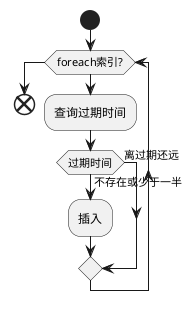 @startuml
start
while (foreach索引?)
  :查询过期时间;
  if (过期时间) is (不存在或少于一半) then
    :插入;
  else(离过期还远)
  endif
endwhile
end
@enduml
